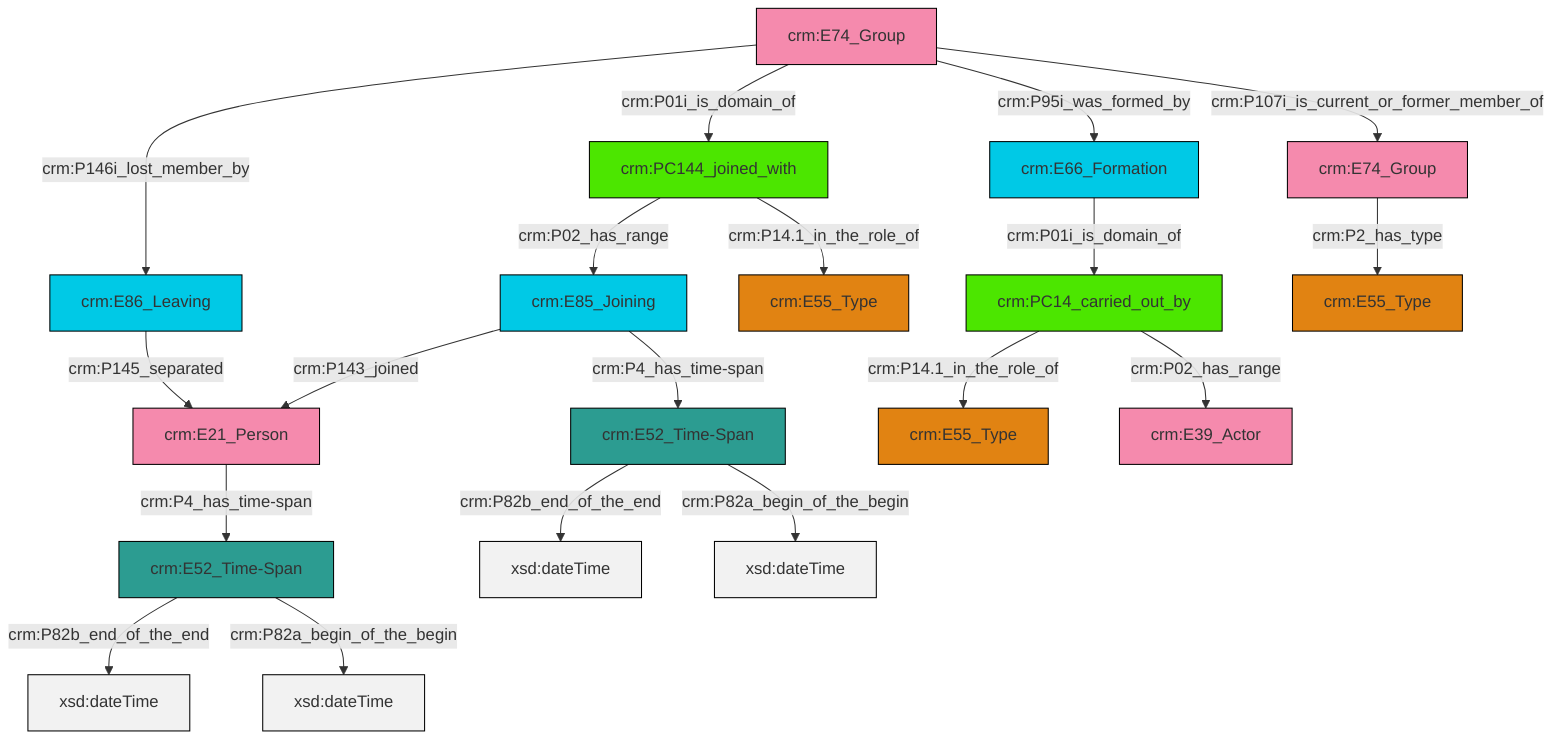 graph TD
classDef Literal fill:#f2f2f2,stroke:#000000;
classDef CRM_Entity fill:#FFFFFF,stroke:#000000;
classDef Temporal_Entity fill:#00C9E6, stroke:#000000;
classDef Type fill:#E18312, stroke:#000000;
classDef Time-Span fill:#2C9C91, stroke:#000000;
classDef Appellation fill:#FFEB7F, stroke:#000000;
classDef Place fill:#008836, stroke:#000000;
classDef Persistent_Item fill:#B266B2, stroke:#000000;
classDef Conceptual_Object fill:#FFD700, stroke:#000000;
classDef Physical_Thing fill:#D2B48C, stroke:#000000;
classDef Actor fill:#f58aad, stroke:#000000;
classDef PC_Classes fill:#4ce600, stroke:#000000;
classDef Multi fill:#cccccc,stroke:#000000;

0["crm:E85_Joining"]:::Temporal_Entity -->|crm:P143_joined| 1["crm:E21_Person"]:::Actor
2["crm:E66_Formation"]:::Temporal_Entity -->|crm:P01i_is_domain_of| 3["crm:PC14_carried_out_by"]:::PC_Classes
4["crm:E52_Time-Span"]:::Time-Span -->|crm:P82b_end_of_the_end| 5[xsd:dateTime]:::Literal
15["crm:E86_Leaving"]:::Temporal_Entity -->|crm:P145_separated| 1["crm:E21_Person"]:::Actor
9["crm:E52_Time-Span"]:::Time-Span -->|crm:P82b_end_of_the_end| 18[xsd:dateTime]:::Literal
19["crm:PC144_joined_with"]:::PC_Classes -->|crm:P14.1_in_the_role_of| 6["crm:E55_Type"]:::Type
20["crm:E74_Group"]:::Actor -->|crm:P01i_is_domain_of| 19["crm:PC144_joined_with"]:::PC_Classes
19["crm:PC144_joined_with"]:::PC_Classes -->|crm:P02_has_range| 0["crm:E85_Joining"]:::Temporal_Entity
20["crm:E74_Group"]:::Actor -->|crm:P146i_lost_member_by| 15["crm:E86_Leaving"]:::Temporal_Entity
3["crm:PC14_carried_out_by"]:::PC_Classes -->|crm:P02_has_range| 24["crm:E39_Actor"]:::Actor
20["crm:E74_Group"]:::Actor -->|crm:P95i_was_formed_by| 2["crm:E66_Formation"]:::Temporal_Entity
9["crm:E52_Time-Span"]:::Time-Span -->|crm:P82a_begin_of_the_begin| 29[xsd:dateTime]:::Literal
20["crm:E74_Group"]:::Actor -->|crm:P107i_is_current_or_former_member_of| 27["crm:E74_Group"]:::Actor
4["crm:E52_Time-Span"]:::Time-Span -->|crm:P82a_begin_of_the_begin| 30[xsd:dateTime]:::Literal
27["crm:E74_Group"]:::Actor -->|crm:P2_has_type| 21["crm:E55_Type"]:::Type
1["crm:E21_Person"]:::Actor -->|crm:P4_has_time-span| 4["crm:E52_Time-Span"]:::Time-Span
0["crm:E85_Joining"]:::Temporal_Entity -->|crm:P4_has_time-span| 9["crm:E52_Time-Span"]:::Time-Span
3["crm:PC14_carried_out_by"]:::PC_Classes -->|crm:P14.1_in_the_role_of| 12["crm:E55_Type"]:::Type